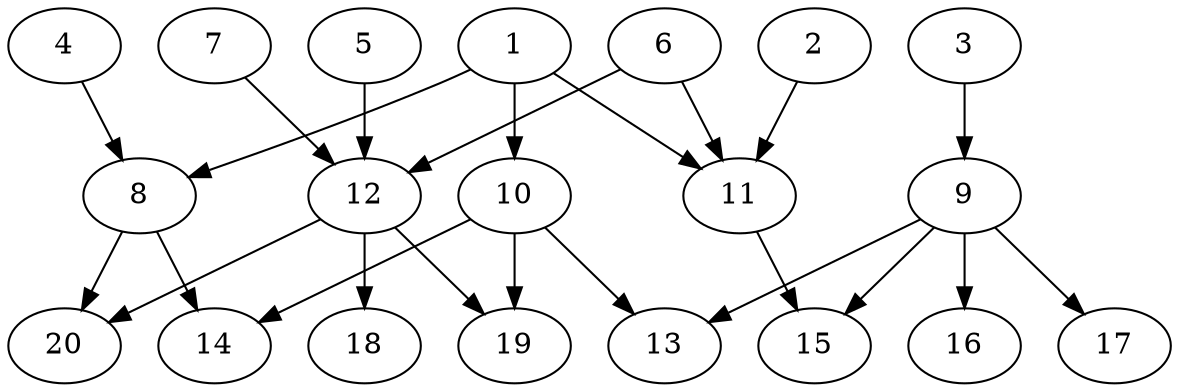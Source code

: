 // DAG automatically generated by daggen at Thu Oct  3 13:58:43 2019
// ./daggen --dot -n 20 --ccr 0.3 --fat 0.7 --regular 0.5 --density 0.5 --mindata 5242880 --maxdata 52428800 
digraph G {
  1 [size="101061973", alpha="0.01", expect_size="30318592"] 
  1 -> 8 [size ="30318592"]
  1 -> 10 [size ="30318592"]
  1 -> 11 [size ="30318592"]
  2 [size="28153173", alpha="0.07", expect_size="8445952"] 
  2 -> 11 [size ="8445952"]
  3 [size="163956053", alpha="0.10", expect_size="49186816"] 
  3 -> 9 [size ="49186816"]
  4 [size="44748800", alpha="0.01", expect_size="13424640"] 
  4 -> 8 [size ="13424640"]
  5 [size="51073707", alpha="0.18", expect_size="15322112"] 
  5 -> 12 [size ="15322112"]
  6 [size="42844160", alpha="0.02", expect_size="12853248"] 
  6 -> 11 [size ="12853248"]
  6 -> 12 [size ="12853248"]
  7 [size="132689920", alpha="0.04", expect_size="39806976"] 
  7 -> 12 [size ="39806976"]
  8 [size="54504107", alpha="0.19", expect_size="16351232"] 
  8 -> 14 [size ="16351232"]
  8 -> 20 [size ="16351232"]
  9 [size="114879147", alpha="0.03", expect_size="34463744"] 
  9 -> 13 [size ="34463744"]
  9 -> 15 [size ="34463744"]
  9 -> 16 [size ="34463744"]
  9 -> 17 [size ="34463744"]
  10 [size="115981653", alpha="0.06", expect_size="34794496"] 
  10 -> 13 [size ="34794496"]
  10 -> 14 [size ="34794496"]
  10 -> 19 [size ="34794496"]
  11 [size="38048427", alpha="0.17", expect_size="11414528"] 
  11 -> 15 [size ="11414528"]
  12 [size="42082987", alpha="0.19", expect_size="12624896"] 
  12 -> 18 [size ="12624896"]
  12 -> 19 [size ="12624896"]
  12 -> 20 [size ="12624896"]
  13 [size="99065173", alpha="0.18", expect_size="29719552"] 
  14 [size="19718827", alpha="0.06", expect_size="5915648"] 
  15 [size="31105707", alpha="0.19", expect_size="9331712"] 
  16 [size="169041920", alpha="0.10", expect_size="50712576"] 
  17 [size="25941333", alpha="0.13", expect_size="7782400"] 
  18 [size="57313280", alpha="0.14", expect_size="17193984"] 
  19 [size="49923413", alpha="0.04", expect_size="14977024"] 
  20 [size="71990613", alpha="0.03", expect_size="21597184"] 
}
